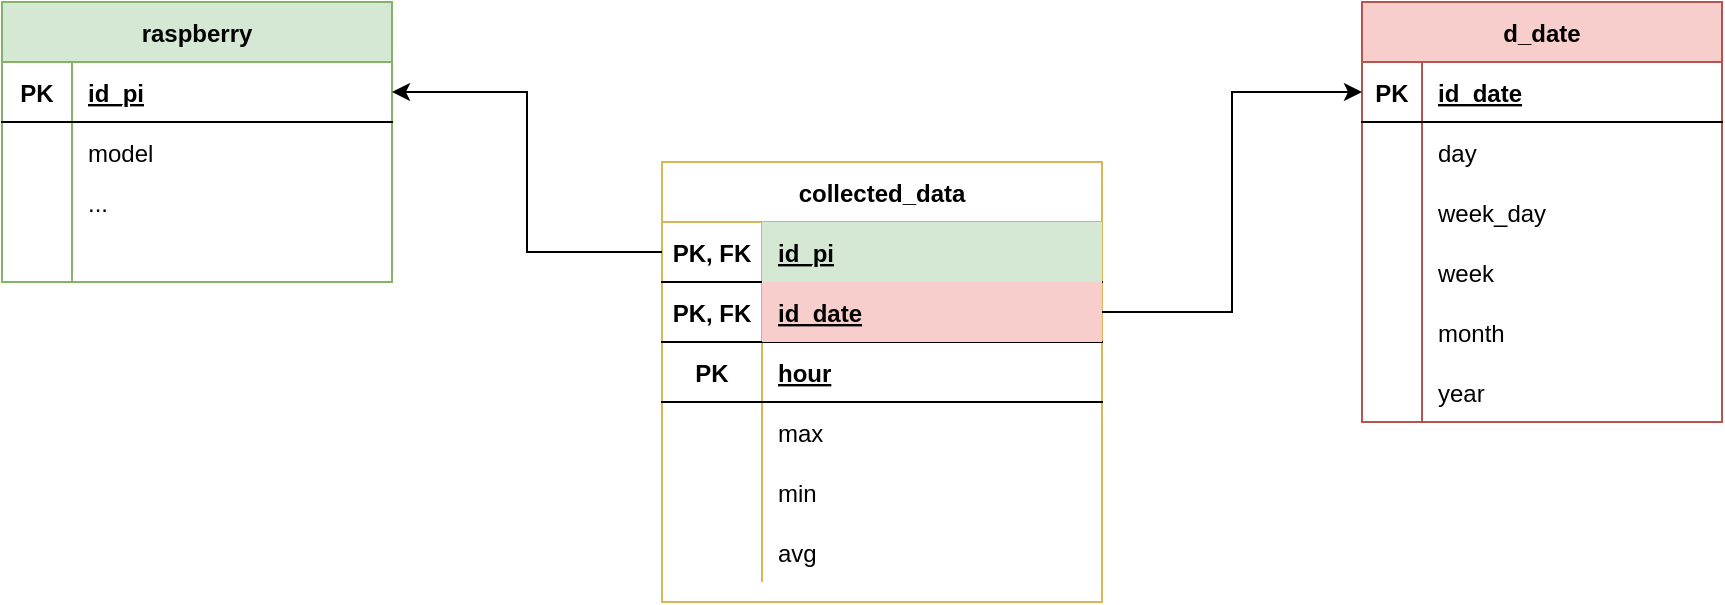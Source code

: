 <mxfile version="17.4.3" type="device"><diagram id="aZko0XfQU5QT2hoU3bV2" name="Page-1"><mxGraphModel dx="1426" dy="738" grid="1" gridSize="10" guides="1" tooltips="1" connect="1" arrows="1" fold="1" page="1" pageScale="1" pageWidth="1169" pageHeight="827" math="0" shadow="0"><root><mxCell id="0"/><mxCell id="1" parent="0"/><mxCell id="kyOHRJftGNbyu3QUEdc_-3" value="raspberry" style="shape=table;startSize=30;container=1;collapsible=1;childLayout=tableLayout;fixedRows=1;rowLines=0;fontStyle=1;align=center;resizeLast=1;fillColor=#d5e8d4;strokeColor=#82b366;" vertex="1" parent="1"><mxGeometry x="160" y="120" width="195" height="140" as="geometry"><mxRectangle x="420" y="270" width="90" height="30" as="alternateBounds"/></mxGeometry></mxCell><mxCell id="kyOHRJftGNbyu3QUEdc_-4" value="" style="shape=tableRow;horizontal=0;startSize=0;swimlaneHead=0;swimlaneBody=0;fillColor=none;collapsible=0;dropTarget=0;points=[[0,0.5],[1,0.5]];portConstraint=eastwest;top=0;left=0;right=0;bottom=1;" vertex="1" parent="kyOHRJftGNbyu3QUEdc_-3"><mxGeometry y="30" width="195" height="30" as="geometry"/></mxCell><mxCell id="kyOHRJftGNbyu3QUEdc_-5" value="PK" style="shape=partialRectangle;connectable=0;fillColor=none;top=0;left=0;bottom=0;right=0;fontStyle=1;overflow=hidden;" vertex="1" parent="kyOHRJftGNbyu3QUEdc_-4"><mxGeometry width="35" height="30" as="geometry"><mxRectangle width="35" height="30" as="alternateBounds"/></mxGeometry></mxCell><mxCell id="kyOHRJftGNbyu3QUEdc_-6" value="id_pi" style="shape=partialRectangle;connectable=0;fillColor=none;top=0;left=0;bottom=0;right=0;align=left;spacingLeft=6;fontStyle=5;overflow=hidden;" vertex="1" parent="kyOHRJftGNbyu3QUEdc_-4"><mxGeometry x="35" width="160" height="30" as="geometry"><mxRectangle width="160" height="30" as="alternateBounds"/></mxGeometry></mxCell><mxCell id="kyOHRJftGNbyu3QUEdc_-7" value="" style="shape=tableRow;horizontal=0;startSize=0;swimlaneHead=0;swimlaneBody=0;fillColor=none;collapsible=0;dropTarget=0;points=[[0,0.5],[1,0.5]];portConstraint=eastwest;top=0;left=0;right=0;bottom=0;" vertex="1" parent="kyOHRJftGNbyu3QUEdc_-3"><mxGeometry y="60" width="195" height="30" as="geometry"/></mxCell><mxCell id="kyOHRJftGNbyu3QUEdc_-8" value="" style="shape=partialRectangle;connectable=0;fillColor=none;top=0;left=0;bottom=0;right=0;editable=1;overflow=hidden;" vertex="1" parent="kyOHRJftGNbyu3QUEdc_-7"><mxGeometry width="35" height="30" as="geometry"><mxRectangle width="35" height="30" as="alternateBounds"/></mxGeometry></mxCell><mxCell id="kyOHRJftGNbyu3QUEdc_-9" value="model" style="shape=partialRectangle;connectable=0;fillColor=none;top=0;left=0;bottom=0;right=0;align=left;spacingLeft=6;overflow=hidden;" vertex="1" parent="kyOHRJftGNbyu3QUEdc_-7"><mxGeometry x="35" width="160" height="30" as="geometry"><mxRectangle width="160" height="30" as="alternateBounds"/></mxGeometry></mxCell><mxCell id="kyOHRJftGNbyu3QUEdc_-10" value="" style="shape=tableRow;horizontal=0;startSize=0;swimlaneHead=0;swimlaneBody=0;fillColor=none;collapsible=0;dropTarget=0;points=[[0,0.5],[1,0.5]];portConstraint=eastwest;top=0;left=0;right=0;bottom=0;" vertex="1" parent="kyOHRJftGNbyu3QUEdc_-3"><mxGeometry y="90" width="195" height="20" as="geometry"/></mxCell><mxCell id="kyOHRJftGNbyu3QUEdc_-11" value="" style="shape=partialRectangle;connectable=0;fillColor=none;top=0;left=0;bottom=0;right=0;editable=1;overflow=hidden;" vertex="1" parent="kyOHRJftGNbyu3QUEdc_-10"><mxGeometry width="35" height="20" as="geometry"><mxRectangle width="35" height="20" as="alternateBounds"/></mxGeometry></mxCell><mxCell id="kyOHRJftGNbyu3QUEdc_-12" value="..." style="shape=partialRectangle;connectable=0;fillColor=none;top=0;left=0;bottom=0;right=0;align=left;spacingLeft=6;overflow=hidden;" vertex="1" parent="kyOHRJftGNbyu3QUEdc_-10"><mxGeometry x="35" width="160" height="20" as="geometry"><mxRectangle width="160" height="20" as="alternateBounds"/></mxGeometry></mxCell><mxCell id="kyOHRJftGNbyu3QUEdc_-13" value="" style="shape=tableRow;horizontal=0;startSize=0;swimlaneHead=0;swimlaneBody=0;fillColor=none;collapsible=0;dropTarget=0;points=[[0,0.5],[1,0.5]];portConstraint=eastwest;top=0;left=0;right=0;bottom=0;" vertex="1" parent="kyOHRJftGNbyu3QUEdc_-3"><mxGeometry y="110" width="195" height="30" as="geometry"/></mxCell><mxCell id="kyOHRJftGNbyu3QUEdc_-14" value="" style="shape=partialRectangle;connectable=0;fillColor=none;top=0;left=0;bottom=0;right=0;editable=1;overflow=hidden;" vertex="1" parent="kyOHRJftGNbyu3QUEdc_-13"><mxGeometry width="35" height="30" as="geometry"><mxRectangle width="35" height="30" as="alternateBounds"/></mxGeometry></mxCell><mxCell id="kyOHRJftGNbyu3QUEdc_-15" value="" style="shape=partialRectangle;connectable=0;fillColor=none;top=0;left=0;bottom=0;right=0;align=left;spacingLeft=6;overflow=hidden;" vertex="1" parent="kyOHRJftGNbyu3QUEdc_-13"><mxGeometry x="35" width="160" height="30" as="geometry"><mxRectangle width="160" height="30" as="alternateBounds"/></mxGeometry></mxCell><mxCell id="kyOHRJftGNbyu3QUEdc_-17" value="d_date" style="shape=table;startSize=30;container=1;collapsible=1;childLayout=tableLayout;fixedRows=1;rowLines=0;fontStyle=1;align=center;resizeLast=1;fillColor=#f8cecc;strokeColor=#b85450;shadow=0;rounded=0;sketch=0;" vertex="1" parent="1"><mxGeometry x="840" y="120" width="180" height="210" as="geometry"/></mxCell><mxCell id="kyOHRJftGNbyu3QUEdc_-18" value="" style="shape=tableRow;horizontal=0;startSize=0;swimlaneHead=0;swimlaneBody=0;fillColor=none;collapsible=0;dropTarget=0;points=[[0,0.5],[1,0.5]];portConstraint=eastwest;top=0;left=0;right=0;bottom=1;" vertex="1" parent="kyOHRJftGNbyu3QUEdc_-17"><mxGeometry y="30" width="180" height="30" as="geometry"/></mxCell><mxCell id="kyOHRJftGNbyu3QUEdc_-19" value="PK" style="shape=partialRectangle;connectable=0;fillColor=none;top=0;left=0;bottom=0;right=0;fontStyle=1;overflow=hidden;" vertex="1" parent="kyOHRJftGNbyu3QUEdc_-18"><mxGeometry width="30" height="30" as="geometry"><mxRectangle width="30" height="30" as="alternateBounds"/></mxGeometry></mxCell><mxCell id="kyOHRJftGNbyu3QUEdc_-20" value="id_date" style="shape=partialRectangle;connectable=0;fillColor=none;top=0;left=0;bottom=0;right=0;align=left;spacingLeft=6;fontStyle=5;overflow=hidden;" vertex="1" parent="kyOHRJftGNbyu3QUEdc_-18"><mxGeometry x="30" width="150" height="30" as="geometry"><mxRectangle width="150" height="30" as="alternateBounds"/></mxGeometry></mxCell><mxCell id="kyOHRJftGNbyu3QUEdc_-21" value="" style="shape=tableRow;horizontal=0;startSize=0;swimlaneHead=0;swimlaneBody=0;fillColor=none;collapsible=0;dropTarget=0;points=[[0,0.5],[1,0.5]];portConstraint=eastwest;top=0;left=0;right=0;bottom=0;" vertex="1" parent="kyOHRJftGNbyu3QUEdc_-17"><mxGeometry y="60" width="180" height="30" as="geometry"/></mxCell><mxCell id="kyOHRJftGNbyu3QUEdc_-22" value="" style="shape=partialRectangle;connectable=0;fillColor=none;top=0;left=0;bottom=0;right=0;editable=1;overflow=hidden;" vertex="1" parent="kyOHRJftGNbyu3QUEdc_-21"><mxGeometry width="30" height="30" as="geometry"><mxRectangle width="30" height="30" as="alternateBounds"/></mxGeometry></mxCell><mxCell id="kyOHRJftGNbyu3QUEdc_-23" value="day" style="shape=partialRectangle;connectable=0;fillColor=none;top=0;left=0;bottom=0;right=0;align=left;spacingLeft=6;overflow=hidden;" vertex="1" parent="kyOHRJftGNbyu3QUEdc_-21"><mxGeometry x="30" width="150" height="30" as="geometry"><mxRectangle width="150" height="30" as="alternateBounds"/></mxGeometry></mxCell><mxCell id="kyOHRJftGNbyu3QUEdc_-24" value="" style="shape=tableRow;horizontal=0;startSize=0;swimlaneHead=0;swimlaneBody=0;fillColor=none;collapsible=0;dropTarget=0;points=[[0,0.5],[1,0.5]];portConstraint=eastwest;top=0;left=0;right=0;bottom=0;" vertex="1" parent="kyOHRJftGNbyu3QUEdc_-17"><mxGeometry y="90" width="180" height="30" as="geometry"/></mxCell><mxCell id="kyOHRJftGNbyu3QUEdc_-25" value="" style="shape=partialRectangle;connectable=0;fillColor=none;top=0;left=0;bottom=0;right=0;editable=1;overflow=hidden;" vertex="1" parent="kyOHRJftGNbyu3QUEdc_-24"><mxGeometry width="30" height="30" as="geometry"><mxRectangle width="30" height="30" as="alternateBounds"/></mxGeometry></mxCell><mxCell id="kyOHRJftGNbyu3QUEdc_-26" value="week_day" style="shape=partialRectangle;connectable=0;fillColor=none;top=0;left=0;bottom=0;right=0;align=left;spacingLeft=6;overflow=hidden;strokeColor=#d6b656;" vertex="1" parent="kyOHRJftGNbyu3QUEdc_-24"><mxGeometry x="30" width="150" height="30" as="geometry"><mxRectangle width="150" height="30" as="alternateBounds"/></mxGeometry></mxCell><mxCell id="kyOHRJftGNbyu3QUEdc_-27" value="" style="shape=tableRow;horizontal=0;startSize=0;swimlaneHead=0;swimlaneBody=0;fillColor=none;collapsible=0;dropTarget=0;points=[[0,0.5],[1,0.5]];portConstraint=eastwest;top=0;left=0;right=0;bottom=0;" vertex="1" parent="kyOHRJftGNbyu3QUEdc_-17"><mxGeometry y="120" width="180" height="30" as="geometry"/></mxCell><mxCell id="kyOHRJftGNbyu3QUEdc_-28" value="" style="shape=partialRectangle;connectable=0;fillColor=none;top=0;left=0;bottom=0;right=0;editable=1;overflow=hidden;" vertex="1" parent="kyOHRJftGNbyu3QUEdc_-27"><mxGeometry width="30" height="30" as="geometry"><mxRectangle width="30" height="30" as="alternateBounds"/></mxGeometry></mxCell><mxCell id="kyOHRJftGNbyu3QUEdc_-29" value="week" style="shape=partialRectangle;connectable=0;fillColor=none;top=0;left=0;bottom=0;right=0;align=left;spacingLeft=6;overflow=hidden;" vertex="1" parent="kyOHRJftGNbyu3QUEdc_-27"><mxGeometry x="30" width="150" height="30" as="geometry"><mxRectangle width="150" height="30" as="alternateBounds"/></mxGeometry></mxCell><mxCell id="kyOHRJftGNbyu3QUEdc_-36" value="" style="shape=tableRow;horizontal=0;startSize=0;swimlaneHead=0;swimlaneBody=0;fillColor=none;collapsible=0;dropTarget=0;points=[[0,0.5],[1,0.5]];portConstraint=eastwest;top=0;left=0;right=0;bottom=0;" vertex="1" parent="kyOHRJftGNbyu3QUEdc_-17"><mxGeometry y="150" width="180" height="30" as="geometry"/></mxCell><mxCell id="kyOHRJftGNbyu3QUEdc_-37" value="" style="shape=partialRectangle;connectable=0;fillColor=none;top=0;left=0;bottom=0;right=0;editable=1;overflow=hidden;" vertex="1" parent="kyOHRJftGNbyu3QUEdc_-36"><mxGeometry width="30" height="30" as="geometry"><mxRectangle width="30" height="30" as="alternateBounds"/></mxGeometry></mxCell><mxCell id="kyOHRJftGNbyu3QUEdc_-38" value="month" style="shape=partialRectangle;connectable=0;fillColor=none;top=0;left=0;bottom=0;right=0;align=left;spacingLeft=6;overflow=hidden;" vertex="1" parent="kyOHRJftGNbyu3QUEdc_-36"><mxGeometry x="30" width="150" height="30" as="geometry"><mxRectangle width="150" height="30" as="alternateBounds"/></mxGeometry></mxCell><mxCell id="kyOHRJftGNbyu3QUEdc_-39" value="" style="shape=tableRow;horizontal=0;startSize=0;swimlaneHead=0;swimlaneBody=0;fillColor=none;collapsible=0;dropTarget=0;points=[[0,0.5],[1,0.5]];portConstraint=eastwest;top=0;left=0;right=0;bottom=0;" vertex="1" parent="kyOHRJftGNbyu3QUEdc_-17"><mxGeometry y="180" width="180" height="30" as="geometry"/></mxCell><mxCell id="kyOHRJftGNbyu3QUEdc_-40" value="" style="shape=partialRectangle;connectable=0;fillColor=none;top=0;left=0;bottom=0;right=0;editable=1;overflow=hidden;" vertex="1" parent="kyOHRJftGNbyu3QUEdc_-39"><mxGeometry width="30" height="30" as="geometry"><mxRectangle width="30" height="30" as="alternateBounds"/></mxGeometry></mxCell><mxCell id="kyOHRJftGNbyu3QUEdc_-41" value="year" style="shape=partialRectangle;connectable=0;fillColor=none;top=0;left=0;bottom=0;right=0;align=left;spacingLeft=6;overflow=hidden;" vertex="1" parent="kyOHRJftGNbyu3QUEdc_-39"><mxGeometry x="30" width="150" height="30" as="geometry"><mxRectangle width="150" height="30" as="alternateBounds"/></mxGeometry></mxCell><mxCell id="kyOHRJftGNbyu3QUEdc_-42" value="collected_data" style="shape=table;startSize=30;container=1;collapsible=1;childLayout=tableLayout;fixedRows=1;rowLines=0;fontStyle=1;align=center;resizeLast=1;rounded=0;shadow=0;sketch=0;fillColor=none;strokeColor=#d6b656;" vertex="1" parent="1"><mxGeometry x="490" y="200" width="220" height="220" as="geometry"/></mxCell><mxCell id="kyOHRJftGNbyu3QUEdc_-43" value="" style="shape=tableRow;horizontal=0;startSize=0;swimlaneHead=0;swimlaneBody=0;fillColor=none;collapsible=0;dropTarget=0;points=[[0,0.5],[1,0.5]];portConstraint=eastwest;top=0;left=0;right=0;bottom=1;rounded=0;shadow=0;sketch=0;" vertex="1" parent="kyOHRJftGNbyu3QUEdc_-42"><mxGeometry y="30" width="220" height="30" as="geometry"/></mxCell><mxCell id="kyOHRJftGNbyu3QUEdc_-44" value="PK, FK" style="shape=partialRectangle;connectable=0;fillColor=none;top=0;left=0;bottom=0;right=0;fontStyle=1;overflow=hidden;rounded=0;shadow=0;sketch=0;" vertex="1" parent="kyOHRJftGNbyu3QUEdc_-43"><mxGeometry width="50" height="30" as="geometry"><mxRectangle width="50" height="30" as="alternateBounds"/></mxGeometry></mxCell><mxCell id="kyOHRJftGNbyu3QUEdc_-45" value="id_pi" style="shape=partialRectangle;connectable=0;fillColor=#d5e8d4;top=0;left=0;bottom=0;right=0;align=left;spacingLeft=6;fontStyle=5;overflow=hidden;rounded=0;shadow=0;sketch=0;strokeColor=#82b366;" vertex="1" parent="kyOHRJftGNbyu3QUEdc_-43"><mxGeometry x="50" width="170" height="30" as="geometry"><mxRectangle width="170" height="30" as="alternateBounds"/></mxGeometry></mxCell><mxCell id="kyOHRJftGNbyu3QUEdc_-55" value="" style="shape=tableRow;horizontal=0;startSize=0;swimlaneHead=0;swimlaneBody=0;fillColor=none;collapsible=0;dropTarget=0;points=[[0,0.5],[1,0.5]];portConstraint=eastwest;top=0;left=0;right=0;bottom=1;rounded=0;shadow=0;sketch=0;" vertex="1" parent="kyOHRJftGNbyu3QUEdc_-42"><mxGeometry y="60" width="220" height="30" as="geometry"/></mxCell><mxCell id="kyOHRJftGNbyu3QUEdc_-56" value="PK, FK" style="shape=partialRectangle;connectable=0;fillColor=none;top=0;left=0;bottom=0;right=0;fontStyle=1;overflow=hidden;rounded=0;shadow=0;sketch=0;" vertex="1" parent="kyOHRJftGNbyu3QUEdc_-55"><mxGeometry width="50" height="30" as="geometry"><mxRectangle width="50" height="30" as="alternateBounds"/></mxGeometry></mxCell><mxCell id="kyOHRJftGNbyu3QUEdc_-57" value="id_date" style="shape=partialRectangle;connectable=0;fillColor=#f8cecc;top=0;left=0;bottom=0;right=0;align=left;spacingLeft=6;fontStyle=5;overflow=hidden;rounded=0;shadow=0;sketch=0;strokeColor=#b85450;" vertex="1" parent="kyOHRJftGNbyu3QUEdc_-55"><mxGeometry x="50" width="170" height="30" as="geometry"><mxRectangle width="170" height="30" as="alternateBounds"/></mxGeometry></mxCell><mxCell id="kyOHRJftGNbyu3QUEdc_-58" value="" style="shape=tableRow;horizontal=0;startSize=0;swimlaneHead=0;swimlaneBody=0;fillColor=none;collapsible=0;dropTarget=0;points=[[0,0.5],[1,0.5]];portConstraint=eastwest;top=0;left=0;right=0;bottom=1;rounded=0;shadow=0;sketch=0;" vertex="1" parent="kyOHRJftGNbyu3QUEdc_-42"><mxGeometry y="90" width="220" height="30" as="geometry"/></mxCell><mxCell id="kyOHRJftGNbyu3QUEdc_-59" value="PK" style="shape=partialRectangle;connectable=0;fillColor=none;top=0;left=0;bottom=0;right=0;fontStyle=1;overflow=hidden;rounded=0;shadow=0;sketch=0;" vertex="1" parent="kyOHRJftGNbyu3QUEdc_-58"><mxGeometry width="50" height="30" as="geometry"><mxRectangle width="50" height="30" as="alternateBounds"/></mxGeometry></mxCell><mxCell id="kyOHRJftGNbyu3QUEdc_-60" value="hour" style="shape=partialRectangle;connectable=0;fillColor=none;top=0;left=0;bottom=0;right=0;align=left;spacingLeft=6;fontStyle=5;overflow=hidden;rounded=0;shadow=0;sketch=0;" vertex="1" parent="kyOHRJftGNbyu3QUEdc_-58"><mxGeometry x="50" width="170" height="30" as="geometry"><mxRectangle width="170" height="30" as="alternateBounds"/></mxGeometry></mxCell><mxCell id="kyOHRJftGNbyu3QUEdc_-46" value="" style="shape=tableRow;horizontal=0;startSize=0;swimlaneHead=0;swimlaneBody=0;fillColor=none;collapsible=0;dropTarget=0;points=[[0,0.5],[1,0.5]];portConstraint=eastwest;top=0;left=0;right=0;bottom=0;rounded=0;shadow=0;sketch=0;" vertex="1" parent="kyOHRJftGNbyu3QUEdc_-42"><mxGeometry y="120" width="220" height="30" as="geometry"/></mxCell><mxCell id="kyOHRJftGNbyu3QUEdc_-47" value="" style="shape=partialRectangle;connectable=0;fillColor=none;top=0;left=0;bottom=0;right=0;editable=1;overflow=hidden;rounded=0;shadow=0;sketch=0;" vertex="1" parent="kyOHRJftGNbyu3QUEdc_-46"><mxGeometry width="50" height="30" as="geometry"><mxRectangle width="50" height="30" as="alternateBounds"/></mxGeometry></mxCell><mxCell id="kyOHRJftGNbyu3QUEdc_-48" value="max" style="shape=partialRectangle;connectable=0;fillColor=none;top=0;left=0;bottom=0;right=0;align=left;spacingLeft=6;overflow=hidden;rounded=0;shadow=0;sketch=0;" vertex="1" parent="kyOHRJftGNbyu3QUEdc_-46"><mxGeometry x="50" width="170" height="30" as="geometry"><mxRectangle width="170" height="30" as="alternateBounds"/></mxGeometry></mxCell><mxCell id="kyOHRJftGNbyu3QUEdc_-49" value="" style="shape=tableRow;horizontal=0;startSize=0;swimlaneHead=0;swimlaneBody=0;fillColor=none;collapsible=0;dropTarget=0;points=[[0,0.5],[1,0.5]];portConstraint=eastwest;top=0;left=0;right=0;bottom=0;rounded=0;shadow=0;sketch=0;" vertex="1" parent="kyOHRJftGNbyu3QUEdc_-42"><mxGeometry y="150" width="220" height="30" as="geometry"/></mxCell><mxCell id="kyOHRJftGNbyu3QUEdc_-50" value="" style="shape=partialRectangle;connectable=0;fillColor=none;top=0;left=0;bottom=0;right=0;editable=1;overflow=hidden;rounded=0;shadow=0;sketch=0;" vertex="1" parent="kyOHRJftGNbyu3QUEdc_-49"><mxGeometry width="50" height="30" as="geometry"><mxRectangle width="50" height="30" as="alternateBounds"/></mxGeometry></mxCell><mxCell id="kyOHRJftGNbyu3QUEdc_-51" value="min" style="shape=partialRectangle;connectable=0;fillColor=none;top=0;left=0;bottom=0;right=0;align=left;spacingLeft=6;overflow=hidden;rounded=0;shadow=0;sketch=0;" vertex="1" parent="kyOHRJftGNbyu3QUEdc_-49"><mxGeometry x="50" width="170" height="30" as="geometry"><mxRectangle width="170" height="30" as="alternateBounds"/></mxGeometry></mxCell><mxCell id="kyOHRJftGNbyu3QUEdc_-52" value="" style="shape=tableRow;horizontal=0;startSize=0;swimlaneHead=0;swimlaneBody=0;fillColor=none;collapsible=0;dropTarget=0;points=[[0,0.5],[1,0.5]];portConstraint=eastwest;top=0;left=0;right=0;bottom=0;rounded=0;shadow=0;sketch=0;" vertex="1" parent="kyOHRJftGNbyu3QUEdc_-42"><mxGeometry y="180" width="220" height="30" as="geometry"/></mxCell><mxCell id="kyOHRJftGNbyu3QUEdc_-53" value="" style="shape=partialRectangle;connectable=0;fillColor=none;top=0;left=0;bottom=0;right=0;editable=1;overflow=hidden;rounded=0;shadow=0;sketch=0;" vertex="1" parent="kyOHRJftGNbyu3QUEdc_-52"><mxGeometry width="50" height="30" as="geometry"><mxRectangle width="50" height="30" as="alternateBounds"/></mxGeometry></mxCell><mxCell id="kyOHRJftGNbyu3QUEdc_-54" value="avg" style="shape=partialRectangle;connectable=0;fillColor=none;top=0;left=0;bottom=0;right=0;align=left;spacingLeft=6;overflow=hidden;rounded=0;shadow=0;sketch=0;" vertex="1" parent="kyOHRJftGNbyu3QUEdc_-52"><mxGeometry x="50" width="170" height="30" as="geometry"><mxRectangle width="170" height="30" as="alternateBounds"/></mxGeometry></mxCell><mxCell id="kyOHRJftGNbyu3QUEdc_-62" style="edgeStyle=orthogonalEdgeStyle;rounded=0;orthogonalLoop=1;jettySize=auto;html=1;exitX=0;exitY=0.5;exitDx=0;exitDy=0;entryX=1;entryY=0.5;entryDx=0;entryDy=0;" edge="1" parent="1" source="kyOHRJftGNbyu3QUEdc_-43" target="kyOHRJftGNbyu3QUEdc_-4"><mxGeometry relative="1" as="geometry"/></mxCell><mxCell id="kyOHRJftGNbyu3QUEdc_-63" style="edgeStyle=orthogonalEdgeStyle;rounded=0;orthogonalLoop=1;jettySize=auto;html=1;exitX=1;exitY=0.5;exitDx=0;exitDy=0;entryX=0;entryY=0.5;entryDx=0;entryDy=0;" edge="1" parent="1" source="kyOHRJftGNbyu3QUEdc_-55" target="kyOHRJftGNbyu3QUEdc_-18"><mxGeometry relative="1" as="geometry"/></mxCell></root></mxGraphModel></diagram></mxfile>